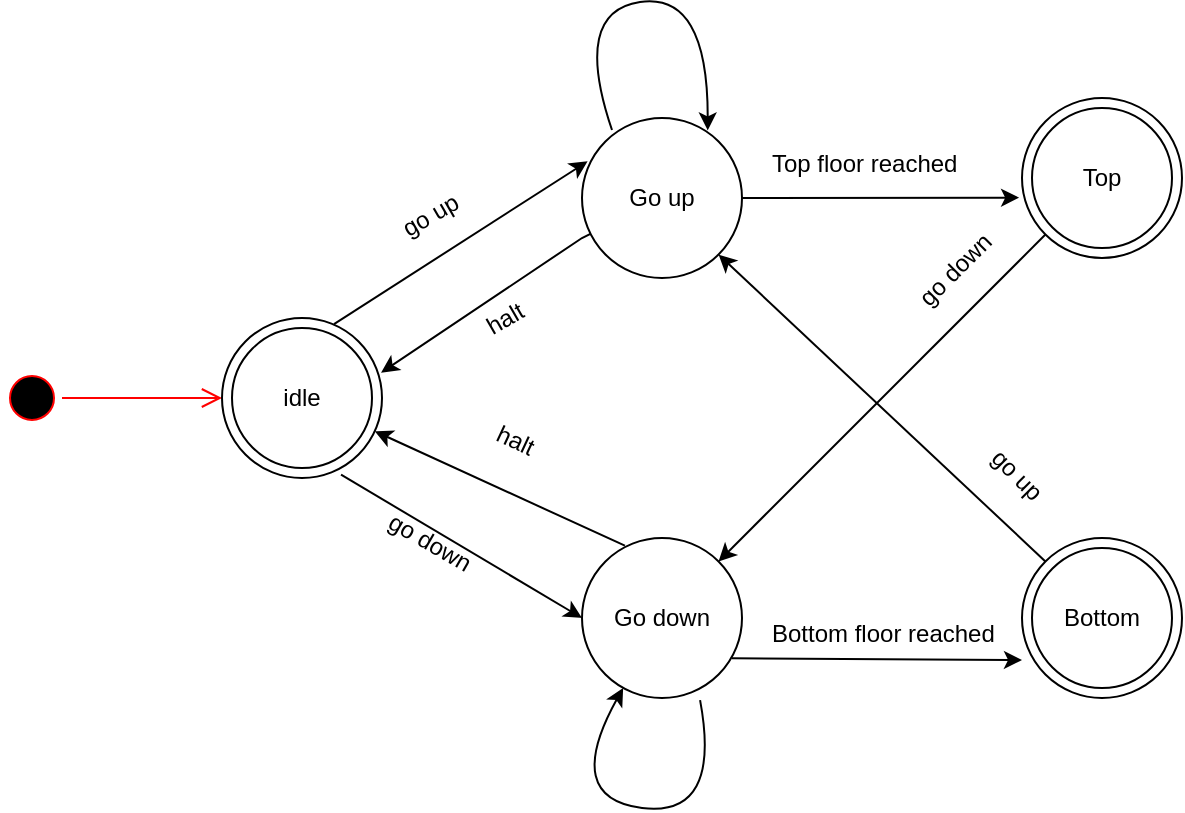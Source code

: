 <mxfile version="15.5.9" type="github">
  <diagram name="Page-1" id="58cdce13-f638-feb5-8d6f-7d28b1aa9fa0">
    <mxGraphModel dx="868" dy="468" grid="1" gridSize="10" guides="1" tooltips="1" connect="1" arrows="1" fold="1" page="1" pageScale="1" pageWidth="1100" pageHeight="850" background="none" math="0" shadow="0">
      <root>
        <mxCell id="0" />
        <mxCell id="1" parent="0" />
        <mxCell id="382b91b5511bd0f7-1" value="" style="ellipse;html=1;shape=startState;fillColor=#000000;strokeColor=#ff0000;rounded=1;shadow=0;comic=0;labelBackgroundColor=none;fontFamily=Verdana;fontSize=12;fontColor=#000000;align=center;direction=south;" parent="1" vertex="1">
          <mxGeometry x="150" y="395" width="30" height="30" as="geometry" />
        </mxCell>
        <mxCell id="2a3bc250acf0617d-9" style="edgeStyle=orthogonalEdgeStyle;html=1;labelBackgroundColor=none;endArrow=open;endSize=8;strokeColor=#ff0000;fontFamily=Verdana;fontSize=12;align=left;" parent="1" source="382b91b5511bd0f7-1" edge="1">
          <mxGeometry relative="1" as="geometry">
            <mxPoint x="260" y="410" as="targetPoint" />
          </mxGeometry>
        </mxCell>
        <mxCell id="pOz0Ra9kWPePMZy7CQo1-2" value="idle" style="ellipse;whiteSpace=wrap;html=1;aspect=fixed;" vertex="1" parent="1">
          <mxGeometry x="260" y="370" width="80" height="80" as="geometry" />
        </mxCell>
        <mxCell id="pOz0Ra9kWPePMZy7CQo1-4" value="Go up" style="ellipse;whiteSpace=wrap;html=1;aspect=fixed;" vertex="1" parent="1">
          <mxGeometry x="440" y="270" width="80" height="80" as="geometry" />
        </mxCell>
        <mxCell id="pOz0Ra9kWPePMZy7CQo1-5" value="Go down" style="ellipse;whiteSpace=wrap;html=1;aspect=fixed;" vertex="1" parent="1">
          <mxGeometry x="440" y="480" width="80" height="80" as="geometry" />
        </mxCell>
        <mxCell id="pOz0Ra9kWPePMZy7CQo1-6" value="" style="ellipse;whiteSpace=wrap;html=1;aspect=fixed;" vertex="1" parent="1">
          <mxGeometry x="660" y="480" width="80" height="80" as="geometry" />
        </mxCell>
        <mxCell id="pOz0Ra9kWPePMZy7CQo1-7" value="" style="ellipse;whiteSpace=wrap;html=1;aspect=fixed;" vertex="1" parent="1">
          <mxGeometry x="660" y="260" width="80" height="80" as="geometry" />
        </mxCell>
        <mxCell id="pOz0Ra9kWPePMZy7CQo1-9" value="Top" style="ellipse;whiteSpace=wrap;html=1;aspect=fixed;" vertex="1" parent="1">
          <mxGeometry x="665" y="265" width="70" height="70" as="geometry" />
        </mxCell>
        <mxCell id="pOz0Ra9kWPePMZy7CQo1-11" value="Bottom" style="ellipse;whiteSpace=wrap;html=1;aspect=fixed;" vertex="1" parent="1">
          <mxGeometry x="665" y="485" width="70" height="70" as="geometry" />
        </mxCell>
        <mxCell id="pOz0Ra9kWPePMZy7CQo1-12" value="" style="endArrow=classic;html=1;rounded=0;exitX=0.7;exitY=0.038;exitDx=0;exitDy=0;entryX=0.035;entryY=0.271;entryDx=0;entryDy=0;entryPerimeter=0;exitPerimeter=0;" edge="1" parent="1" source="pOz0Ra9kWPePMZy7CQo1-2" target="pOz0Ra9kWPePMZy7CQo1-4">
          <mxGeometry width="50" height="50" relative="1" as="geometry">
            <mxPoint x="320.284" y="345.996" as="sourcePoint" />
            <mxPoint x="431" y="291.28" as="targetPoint" />
          </mxGeometry>
        </mxCell>
        <mxCell id="pOz0Ra9kWPePMZy7CQo1-13" value="" style="endArrow=classic;html=1;rounded=0;exitX=0.744;exitY=0.979;exitDx=0;exitDy=0;exitPerimeter=0;entryX=0;entryY=0.5;entryDx=0;entryDy=0;" edge="1" parent="1" source="pOz0Ra9kWPePMZy7CQo1-2" target="pOz0Ra9kWPePMZy7CQo1-5">
          <mxGeometry width="50" height="50" relative="1" as="geometry">
            <mxPoint x="320.004" y="444.996" as="sourcePoint" />
            <mxPoint x="440" y="480" as="targetPoint" />
          </mxGeometry>
        </mxCell>
        <mxCell id="pOz0Ra9kWPePMZy7CQo1-14" value="" style="endArrow=classic;html=1;rounded=0;exitX=1;exitY=0.5;exitDx=0;exitDy=0;entryX=-0.018;entryY=0.673;entryDx=0;entryDy=0;entryPerimeter=0;" edge="1" parent="1" source="pOz0Ra9kWPePMZy7CQo1-4">
          <mxGeometry width="50" height="50" relative="1" as="geometry">
            <mxPoint x="520.004" y="300.996" as="sourcePoint" />
            <mxPoint x="658.56" y="309.84" as="targetPoint" />
          </mxGeometry>
        </mxCell>
        <mxCell id="pOz0Ra9kWPePMZy7CQo1-15" value="" style="endArrow=classic;html=1;rounded=0;exitX=1;exitY=0.5;exitDx=0;exitDy=0;entryX=0;entryY=0.763;entryDx=0;entryDy=0;entryPerimeter=0;" edge="1" parent="1" target="pOz0Ra9kWPePMZy7CQo1-6">
          <mxGeometry width="50" height="50" relative="1" as="geometry">
            <mxPoint x="515" y="540.16" as="sourcePoint" />
            <mxPoint x="653.56" y="540" as="targetPoint" />
          </mxGeometry>
        </mxCell>
        <mxCell id="pOz0Ra9kWPePMZy7CQo1-16" value="" style="endArrow=classic;html=1;rounded=0;entryX=1;entryY=0;entryDx=0;entryDy=0;" edge="1" parent="1" source="pOz0Ra9kWPePMZy7CQo1-7" target="pOz0Ra9kWPePMZy7CQo1-5">
          <mxGeometry width="50" height="50" relative="1" as="geometry">
            <mxPoint x="360" y="450" as="sourcePoint" />
            <mxPoint x="410" y="400" as="targetPoint" />
          </mxGeometry>
        </mxCell>
        <mxCell id="pOz0Ra9kWPePMZy7CQo1-17" value="" style="endArrow=classic;html=1;rounded=0;exitX=0;exitY=0;exitDx=0;exitDy=0;entryX=1;entryY=1;entryDx=0;entryDy=0;" edge="1" parent="1" source="pOz0Ra9kWPePMZy7CQo1-6" target="pOz0Ra9kWPePMZy7CQo1-4">
          <mxGeometry width="50" height="50" relative="1" as="geometry">
            <mxPoint x="360" y="450" as="sourcePoint" />
            <mxPoint x="410" y="400" as="targetPoint" />
          </mxGeometry>
        </mxCell>
        <mxCell id="pOz0Ra9kWPePMZy7CQo1-18" value="" style="endArrow=classic;html=1;rounded=0;exitX=0.268;exitY=0.048;exitDx=0;exitDy=0;exitPerimeter=0;" edge="1" parent="1" source="pOz0Ra9kWPePMZy7CQo1-5" target="pOz0Ra9kWPePMZy7CQo1-2">
          <mxGeometry width="50" height="50" relative="1" as="geometry">
            <mxPoint x="360" y="450" as="sourcePoint" />
            <mxPoint x="410" y="400" as="targetPoint" />
          </mxGeometry>
        </mxCell>
        <mxCell id="pOz0Ra9kWPePMZy7CQo1-19" value="" style="endArrow=classic;html=1;rounded=0;entryX=0.994;entryY=0.342;entryDx=0;entryDy=0;entryPerimeter=0;" edge="1" parent="1" source="pOz0Ra9kWPePMZy7CQo1-4" target="pOz0Ra9kWPePMZy7CQo1-2">
          <mxGeometry width="50" height="50" relative="1" as="geometry">
            <mxPoint x="360" y="450" as="sourcePoint" />
            <mxPoint x="370" y="365" as="targetPoint" />
            <Array as="points">
              <mxPoint x="440" y="330" />
            </Array>
          </mxGeometry>
        </mxCell>
        <mxCell id="pOz0Ra9kWPePMZy7CQo1-22" value="Bottom floor reached" style="text;html=1;strokeColor=none;fillColor=none;spacing=5;spacingTop=-20;whiteSpace=wrap;overflow=hidden;rounded=0;" vertex="1" parent="1">
          <mxGeometry x="530" y="531" width="190" height="20" as="geometry" />
        </mxCell>
        <mxCell id="pOz0Ra9kWPePMZy7CQo1-23" value="Top floor reached" style="text;html=1;strokeColor=none;fillColor=none;spacing=5;spacingTop=-20;whiteSpace=wrap;overflow=hidden;rounded=0;" vertex="1" parent="1">
          <mxGeometry x="530" y="296" width="190" height="20" as="geometry" />
        </mxCell>
        <mxCell id="pOz0Ra9kWPePMZy7CQo1-24" value="go up" style="text;html=1;strokeColor=none;fillColor=none;spacing=5;spacingTop=-20;whiteSpace=wrap;overflow=hidden;rounded=0;rotation=-30;" vertex="1" parent="1">
          <mxGeometry x="349" y="318" width="50" height="14" as="geometry" />
        </mxCell>
        <mxCell id="pOz0Ra9kWPePMZy7CQo1-26" value="go up" style="text;html=1;strokeColor=none;fillColor=none;spacing=5;spacingTop=-20;whiteSpace=wrap;overflow=hidden;rounded=0;rotation=45;" vertex="1" parent="1">
          <mxGeometry x="629" y="452" width="50" height="14" as="geometry" />
        </mxCell>
        <mxCell id="pOz0Ra9kWPePMZy7CQo1-27" value="go down" style="text;html=1;strokeColor=none;fillColor=none;spacing=5;spacingTop=-20;whiteSpace=wrap;overflow=hidden;rounded=0;rotation=30;" vertex="1" parent="1">
          <mxGeometry x="331" y="485" width="60" height="14" as="geometry" />
        </mxCell>
        <mxCell id="pOz0Ra9kWPePMZy7CQo1-30" value="halt" style="text;html=1;strokeColor=none;fillColor=none;spacing=5;spacingTop=-20;whiteSpace=wrap;overflow=hidden;rounded=0;rotation=-30;" vertex="1" parent="1">
          <mxGeometry x="391" y="367" width="50" height="14" as="geometry" />
        </mxCell>
        <mxCell id="pOz0Ra9kWPePMZy7CQo1-33" value="halt" style="text;html=1;strokeColor=none;fillColor=none;spacing=5;spacingTop=-20;whiteSpace=wrap;overflow=hidden;rounded=0;rotation=25;" vertex="1" parent="1">
          <mxGeometry x="387" y="438" width="50" height="14" as="geometry" />
        </mxCell>
        <mxCell id="pOz0Ra9kWPePMZy7CQo1-36" value="go down" style="text;html=1;strokeColor=none;fillColor=none;spacing=5;spacingTop=-20;whiteSpace=wrap;overflow=hidden;rounded=0;rotation=-45;" vertex="1" parent="1">
          <mxGeometry x="605.54" y="344.46" width="60" height="14" as="geometry" />
        </mxCell>
        <mxCell id="pOz0Ra9kWPePMZy7CQo1-39" value="" style="curved=1;endArrow=classic;html=1;rounded=0;entryX=0.723;entryY=-0.01;entryDx=0;entryDy=0;entryPerimeter=0;" edge="1" parent="1">
          <mxGeometry width="50" height="50" relative="1" as="geometry">
            <mxPoint x="455" y="276" as="sourcePoint" />
            <mxPoint x="502.84" y="276.2" as="targetPoint" />
            <Array as="points">
              <mxPoint x="435" y="217" />
              <mxPoint x="503" y="207" />
            </Array>
          </mxGeometry>
        </mxCell>
        <mxCell id="pOz0Ra9kWPePMZy7CQo1-42" value="" style="curved=1;endArrow=classic;html=1;rounded=0;exitX=0.738;exitY=1.013;exitDx=0;exitDy=0;exitPerimeter=0;" edge="1" parent="1" source="pOz0Ra9kWPePMZy7CQo1-5" target="pOz0Ra9kWPePMZy7CQo1-5">
          <mxGeometry width="50" height="50" relative="1" as="geometry">
            <mxPoint x="500" y="580" as="sourcePoint" />
            <mxPoint x="471" y="570" as="targetPoint" />
            <Array as="points">
              <mxPoint x="510" y="620" />
              <mxPoint x="430" y="610" />
            </Array>
          </mxGeometry>
        </mxCell>
        <mxCell id="pOz0Ra9kWPePMZy7CQo1-43" value="idle" style="ellipse;whiteSpace=wrap;html=1;aspect=fixed;" vertex="1" parent="1">
          <mxGeometry x="265" y="375" width="70" height="70" as="geometry" />
        </mxCell>
      </root>
    </mxGraphModel>
  </diagram>
</mxfile>
